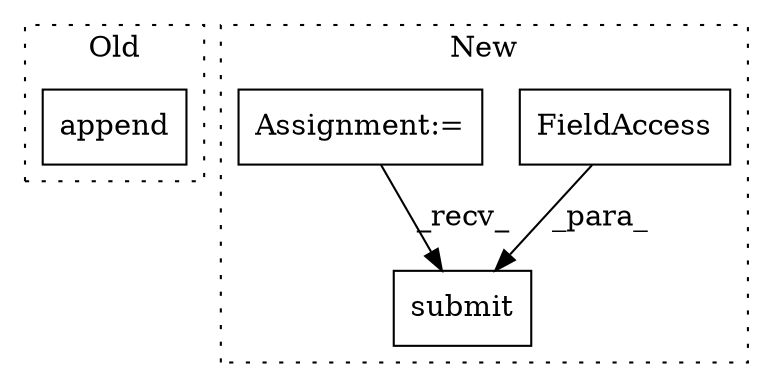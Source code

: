 digraph G {
subgraph cluster0 {
1 [label="append" a="32" s="8822,8838" l="7,1" shape="box"];
label = "Old";
style="dotted";
}
subgraph cluster1 {
2 [label="submit" a="32" s="8623,8710" l="7,1" shape="box"];
3 [label="FieldAccess" a="22" s="8630" l="20" shape="box"];
4 [label="Assignment:=" a="7" s="8326" l="4" shape="box"];
label = "New";
style="dotted";
}
3 -> 2 [label="_para_"];
4 -> 2 [label="_recv_"];
}